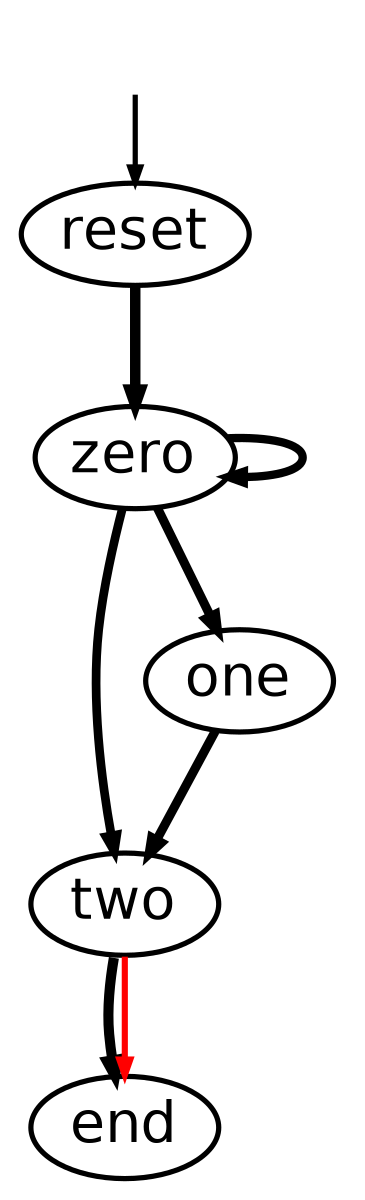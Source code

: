 digraph model {
  orientation = portrait;
  graph [ rankdir = "TB", ranksep="0.08", nodesep="0.18", size="8!" ];
  node [ fontname = "Helvetica", fontsize="11.0", shape="ellipse", margin="0.01", height="0.1", width="0.5" ];
  edge [ fontname = "Helvetica", arrowsize=".3", arrowhead="normal", fontsize="6.0", margin="0.05" ];
None [shape=none, style=invis, width=0.1, height=0.1];
None->reset;
{rank = source; None}
reset->zero[penwidth="2.0043213737826426",label = " "];zero->two[penwidth="1.6720978579357175",label = " "];two->end[penwidth="1.9395192526186185",label = " "];zero->zero[penwidth="1.591064607026499",label = " "];zero->one[penwidth="1.7403626894942439",label = " "];one->two[penwidth="1.7403626894942439",label = " "];two->end[color=red,penwidth="1.1760912590556813",label = " "];}
